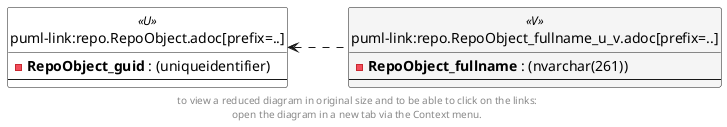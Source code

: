 @startuml
left to right direction
'top to bottom direction
hide circle
'avoide "." issues:
set namespaceSeparator none


skinparam class {
  BackgroundColor White
  BackgroundColor<<FN>> Yellow
  BackgroundColor<<FS>> Yellow
  BackgroundColor<<FT>> LightGray
  BackgroundColor<<IF>> Yellow
  BackgroundColor<<IS>> Yellow
  BackgroundColor<<P>> Aqua
  BackgroundColor<<PC>> Aqua
  BackgroundColor<<SN>> Yellow
  BackgroundColor<<SO>> SlateBlue
  BackgroundColor<<TF>> LightGray
  BackgroundColor<<TR>> Tomato
  BackgroundColor<<U>> White
  BackgroundColor<<V>> WhiteSmoke
  BackgroundColor<<X>> Aqua
}


entity "puml-link:repo.RepoObject.adoc[prefix=..]" as repo.RepoObject << U >> {
  - **RepoObject_guid** : (uniqueidentifier)
  --
}

entity "puml-link:repo.RepoObject_fullname_u_v.adoc[prefix=..]" as repo.RepoObject_fullname_u_v << V >> {
  - **RepoObject_fullname** : (nvarchar(261))
  --
}

repo.RepoObject <.. repo.RepoObject_fullname_u_v
footer
to view a reduced diagram in original size and to be able to click on the links:
open the diagram in a new tab via the Context menu.
end footer

@enduml

